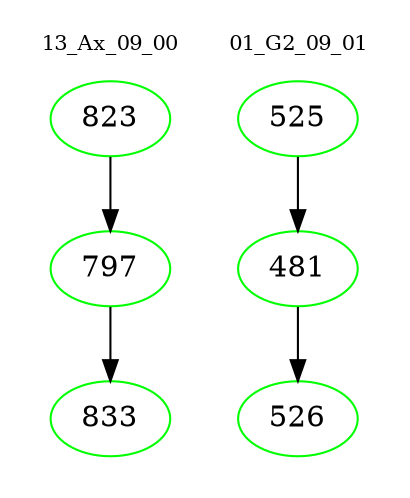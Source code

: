 digraph{
subgraph cluster_0 {
color = white
label = "13_Ax_09_00";
fontsize=10;
T0_823 [label="823", color="green"]
T0_823 -> T0_797 [color="black"]
T0_797 [label="797", color="green"]
T0_797 -> T0_833 [color="black"]
T0_833 [label="833", color="green"]
}
subgraph cluster_1 {
color = white
label = "01_G2_09_01";
fontsize=10;
T1_525 [label="525", color="green"]
T1_525 -> T1_481 [color="black"]
T1_481 [label="481", color="green"]
T1_481 -> T1_526 [color="black"]
T1_526 [label="526", color="green"]
}
}
